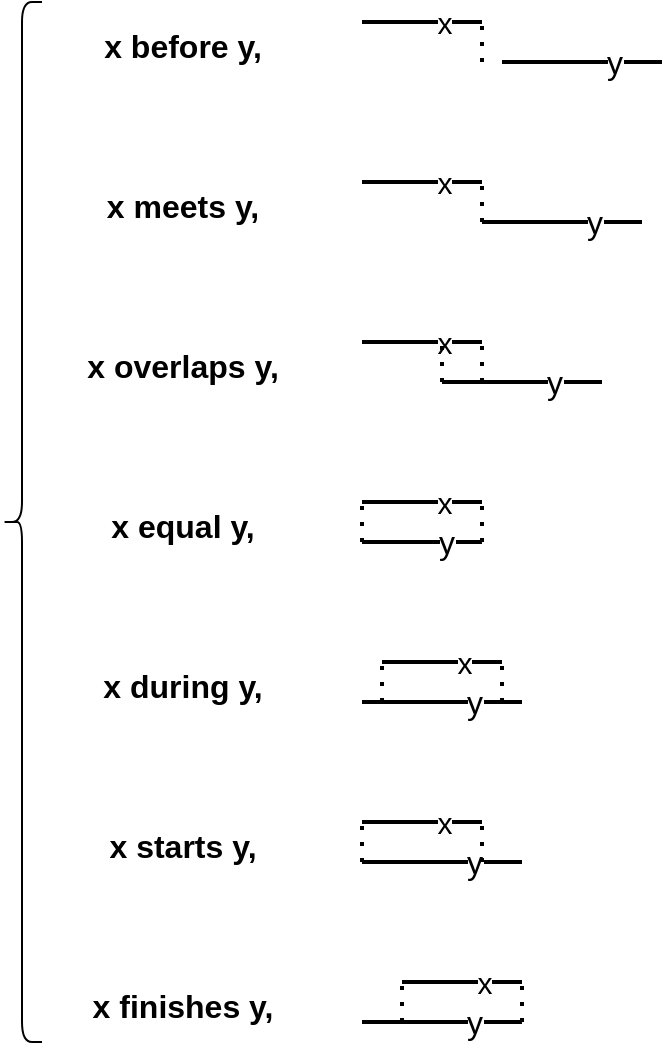 <mxfile version="17.1.2" type="github">
  <diagram id="mgv2ylvD_XQzCb-_KODL" name="Page-1">
    <mxGraphModel dx="1422" dy="813" grid="1" gridSize="10" guides="1" tooltips="1" connect="1" arrows="1" fold="1" page="1" pageScale="1" pageWidth="827" pageHeight="1169" math="0" shadow="0">
      <root>
        <mxCell id="0" />
        <mxCell id="1" parent="0" />
        <mxCell id="SaPh2zSbcyw4TlKx-Lw8-1" value="" style="shape=curlyBracket;whiteSpace=wrap;html=1;rounded=1;" parent="1" vertex="1">
          <mxGeometry x="220" y="160" width="20" height="520" as="geometry" />
        </mxCell>
        <mxCell id="SaPh2zSbcyw4TlKx-Lw8-2" value="" style="endArrow=none;html=1;rounded=0;strokeWidth=2;" parent="1" edge="1">
          <mxGeometry width="50" height="50" relative="1" as="geometry">
            <mxPoint x="400" y="170" as="sourcePoint" />
            <mxPoint x="460" y="170" as="targetPoint" />
          </mxGeometry>
        </mxCell>
        <mxCell id="SaPh2zSbcyw4TlKx-Lw8-5" value="&lt;font style=&quot;font-size: 15px;&quot;&gt;x&lt;/font&gt;" style="edgeLabel;html=1;align=center;verticalAlign=middle;resizable=0;points=[];fontSize=15;" parent="SaPh2zSbcyw4TlKx-Lw8-2" vertex="1" connectable="0">
          <mxGeometry x="0.367" relative="1" as="geometry">
            <mxPoint as="offset" />
          </mxGeometry>
        </mxCell>
        <mxCell id="SaPh2zSbcyw4TlKx-Lw8-3" value="" style="endArrow=none;html=1;rounded=0;strokeWidth=2;" parent="1" edge="1">
          <mxGeometry width="50" height="50" relative="1" as="geometry">
            <mxPoint x="470" y="190" as="sourcePoint" />
            <mxPoint x="550" y="190" as="targetPoint" />
          </mxGeometry>
        </mxCell>
        <mxCell id="SaPh2zSbcyw4TlKx-Lw8-6" value="y" style="edgeLabel;html=1;align=center;verticalAlign=middle;resizable=0;points=[];fontSize=16;" parent="SaPh2zSbcyw4TlKx-Lw8-3" vertex="1" connectable="0">
          <mxGeometry x="0.4" relative="1" as="geometry">
            <mxPoint as="offset" />
          </mxGeometry>
        </mxCell>
        <mxCell id="SaPh2zSbcyw4TlKx-Lw8-4" value="&lt;font style=&quot;font-size: 16px&quot;&gt;x before y,&lt;/font&gt;" style="text;strokeColor=none;fillColor=none;html=1;fontSize=24;fontStyle=1;verticalAlign=middle;align=center;" parent="1" vertex="1">
          <mxGeometry x="240" y="160" width="140" height="40" as="geometry" />
        </mxCell>
        <mxCell id="SaPh2zSbcyw4TlKx-Lw8-7" value="&lt;font style=&quot;font-size: 16px&quot;&gt;x equal y,&lt;/font&gt;" style="text;strokeColor=none;fillColor=none;html=1;fontSize=24;fontStyle=1;verticalAlign=middle;align=center;" parent="1" vertex="1">
          <mxGeometry x="240" y="400" width="140" height="40" as="geometry" />
        </mxCell>
        <mxCell id="SaPh2zSbcyw4TlKx-Lw8-8" value="" style="endArrow=none;html=1;rounded=0;strokeWidth=2;" parent="1" edge="1">
          <mxGeometry width="50" height="50" relative="1" as="geometry">
            <mxPoint x="400" y="250" as="sourcePoint" />
            <mxPoint x="460" y="250" as="targetPoint" />
            <Array as="points">
              <mxPoint x="420" y="250" />
            </Array>
          </mxGeometry>
        </mxCell>
        <mxCell id="SaPh2zSbcyw4TlKx-Lw8-9" value="&lt;font style=&quot;font-size: 15px;&quot;&gt;x&lt;/font&gt;" style="edgeLabel;html=1;align=center;verticalAlign=middle;resizable=0;points=[];fontSize=15;" parent="SaPh2zSbcyw4TlKx-Lw8-8" vertex="1" connectable="0">
          <mxGeometry x="0.367" relative="1" as="geometry">
            <mxPoint as="offset" />
          </mxGeometry>
        </mxCell>
        <mxCell id="SaPh2zSbcyw4TlKx-Lw8-10" value="" style="endArrow=none;html=1;rounded=0;strokeWidth=2;" parent="1" edge="1">
          <mxGeometry width="50" height="50" relative="1" as="geometry">
            <mxPoint x="400" y="430" as="sourcePoint" />
            <mxPoint x="460" y="430" as="targetPoint" />
          </mxGeometry>
        </mxCell>
        <mxCell id="SaPh2zSbcyw4TlKx-Lw8-11" value="y" style="edgeLabel;html=1;align=center;verticalAlign=middle;resizable=0;points=[];fontSize=16;" parent="SaPh2zSbcyw4TlKx-Lw8-10" vertex="1" connectable="0">
          <mxGeometry x="0.4" relative="1" as="geometry">
            <mxPoint as="offset" />
          </mxGeometry>
        </mxCell>
        <mxCell id="SaPh2zSbcyw4TlKx-Lw8-12" value="&lt;font style=&quot;font-size: 16px&quot;&gt;x meets y,&lt;/font&gt;" style="text;strokeColor=none;fillColor=none;html=1;fontSize=24;fontStyle=1;verticalAlign=middle;align=center;" parent="1" vertex="1">
          <mxGeometry x="240" y="240" width="140" height="40" as="geometry" />
        </mxCell>
        <mxCell id="SaPh2zSbcyw4TlKx-Lw8-13" value="" style="endArrow=none;html=1;rounded=0;strokeWidth=2;" parent="1" edge="1">
          <mxGeometry width="50" height="50" relative="1" as="geometry">
            <mxPoint x="400" y="330" as="sourcePoint" />
            <mxPoint x="460" y="330" as="targetPoint" />
            <Array as="points">
              <mxPoint x="420" y="330" />
            </Array>
          </mxGeometry>
        </mxCell>
        <mxCell id="SaPh2zSbcyw4TlKx-Lw8-14" value="&lt;font style=&quot;font-size: 15px;&quot;&gt;x&lt;/font&gt;" style="edgeLabel;html=1;align=center;verticalAlign=middle;resizable=0;points=[];fontSize=15;" parent="SaPh2zSbcyw4TlKx-Lw8-13" vertex="1" connectable="0">
          <mxGeometry x="0.367" relative="1" as="geometry">
            <mxPoint as="offset" />
          </mxGeometry>
        </mxCell>
        <mxCell id="SaPh2zSbcyw4TlKx-Lw8-15" value="" style="endArrow=none;html=1;rounded=0;strokeWidth=2;" parent="1" edge="1">
          <mxGeometry width="50" height="50" relative="1" as="geometry">
            <mxPoint x="460" y="270" as="sourcePoint" />
            <mxPoint x="540" y="270" as="targetPoint" />
          </mxGeometry>
        </mxCell>
        <mxCell id="SaPh2zSbcyw4TlKx-Lw8-16" value="y" style="edgeLabel;html=1;align=center;verticalAlign=middle;resizable=0;points=[];fontSize=16;" parent="SaPh2zSbcyw4TlKx-Lw8-15" vertex="1" connectable="0">
          <mxGeometry x="0.4" relative="1" as="geometry">
            <mxPoint as="offset" />
          </mxGeometry>
        </mxCell>
        <mxCell id="SaPh2zSbcyw4TlKx-Lw8-17" value="&lt;font style=&quot;font-size: 16px&quot;&gt;x overlaps y,&lt;/font&gt;" style="text;strokeColor=none;fillColor=none;html=1;fontSize=24;fontStyle=1;verticalAlign=middle;align=center;" parent="1" vertex="1">
          <mxGeometry x="240" y="320" width="140" height="40" as="geometry" />
        </mxCell>
        <mxCell id="SaPh2zSbcyw4TlKx-Lw8-18" value="" style="endArrow=none;html=1;rounded=0;strokeWidth=2;" parent="1" edge="1">
          <mxGeometry width="50" height="50" relative="1" as="geometry">
            <mxPoint x="400" y="410" as="sourcePoint" />
            <mxPoint x="460" y="410" as="targetPoint" />
            <Array as="points">
              <mxPoint x="420" y="410" />
            </Array>
          </mxGeometry>
        </mxCell>
        <mxCell id="SaPh2zSbcyw4TlKx-Lw8-19" value="&lt;font style=&quot;font-size: 15px;&quot;&gt;x&lt;/font&gt;" style="edgeLabel;html=1;align=center;verticalAlign=middle;resizable=0;points=[];fontSize=15;" parent="SaPh2zSbcyw4TlKx-Lw8-18" vertex="1" connectable="0">
          <mxGeometry x="0.367" relative="1" as="geometry">
            <mxPoint as="offset" />
          </mxGeometry>
        </mxCell>
        <mxCell id="SaPh2zSbcyw4TlKx-Lw8-20" value="" style="endArrow=none;html=1;rounded=0;strokeWidth=2;" parent="1" edge="1">
          <mxGeometry width="50" height="50" relative="1" as="geometry">
            <mxPoint x="440" y="350" as="sourcePoint" />
            <mxPoint x="520" y="350" as="targetPoint" />
          </mxGeometry>
        </mxCell>
        <mxCell id="SaPh2zSbcyw4TlKx-Lw8-21" value="y" style="edgeLabel;html=1;align=center;verticalAlign=middle;resizable=0;points=[];fontSize=16;" parent="SaPh2zSbcyw4TlKx-Lw8-20" vertex="1" connectable="0">
          <mxGeometry x="0.4" relative="1" as="geometry">
            <mxPoint as="offset" />
          </mxGeometry>
        </mxCell>
        <mxCell id="SaPh2zSbcyw4TlKx-Lw8-22" value="&lt;font style=&quot;font-size: 16px&quot;&gt;x during y,&lt;/font&gt;" style="text;strokeColor=none;fillColor=none;html=1;fontSize=24;fontStyle=1;verticalAlign=middle;align=center;" parent="1" vertex="1">
          <mxGeometry x="240" y="480" width="140" height="40" as="geometry" />
        </mxCell>
        <mxCell id="SaPh2zSbcyw4TlKx-Lw8-23" value="" style="endArrow=none;html=1;rounded=0;strokeWidth=2;" parent="1" edge="1">
          <mxGeometry width="50" height="50" relative="1" as="geometry">
            <mxPoint x="410" y="490" as="sourcePoint" />
            <mxPoint x="470" y="490" as="targetPoint" />
            <Array as="points">
              <mxPoint x="430" y="490" />
            </Array>
          </mxGeometry>
        </mxCell>
        <mxCell id="SaPh2zSbcyw4TlKx-Lw8-24" value="&lt;font style=&quot;font-size: 15px;&quot;&gt;x&lt;/font&gt;" style="edgeLabel;html=1;align=center;verticalAlign=middle;resizable=0;points=[];fontSize=15;" parent="SaPh2zSbcyw4TlKx-Lw8-23" vertex="1" connectable="0">
          <mxGeometry x="0.367" relative="1" as="geometry">
            <mxPoint as="offset" />
          </mxGeometry>
        </mxCell>
        <mxCell id="SaPh2zSbcyw4TlKx-Lw8-25" value="" style="endArrow=none;html=1;rounded=0;strokeWidth=2;" parent="1" edge="1">
          <mxGeometry width="50" height="50" relative="1" as="geometry">
            <mxPoint x="400" y="510" as="sourcePoint" />
            <mxPoint x="480" y="510" as="targetPoint" />
          </mxGeometry>
        </mxCell>
        <mxCell id="SaPh2zSbcyw4TlKx-Lw8-26" value="y" style="edgeLabel;html=1;align=center;verticalAlign=middle;resizable=0;points=[];fontSize=16;" parent="SaPh2zSbcyw4TlKx-Lw8-25" vertex="1" connectable="0">
          <mxGeometry x="0.4" relative="1" as="geometry">
            <mxPoint as="offset" />
          </mxGeometry>
        </mxCell>
        <mxCell id="SaPh2zSbcyw4TlKx-Lw8-27" value="&lt;font style=&quot;font-size: 16px&quot;&gt;x starts y,&lt;/font&gt;" style="text;strokeColor=none;fillColor=none;html=1;fontSize=24;fontStyle=1;verticalAlign=middle;align=center;" parent="1" vertex="1">
          <mxGeometry x="240" y="560" width="140" height="40" as="geometry" />
        </mxCell>
        <mxCell id="SaPh2zSbcyw4TlKx-Lw8-28" value="&lt;font style=&quot;font-size: 16px&quot;&gt;x finishes y,&lt;/font&gt;" style="text;strokeColor=none;fillColor=none;html=1;fontSize=24;fontStyle=1;verticalAlign=middle;align=center;" parent="1" vertex="1">
          <mxGeometry x="240" y="640" width="140" height="40" as="geometry" />
        </mxCell>
        <mxCell id="SaPh2zSbcyw4TlKx-Lw8-29" value="" style="endArrow=none;html=1;rounded=0;strokeWidth=2;" parent="1" edge="1">
          <mxGeometry width="50" height="50" relative="1" as="geometry">
            <mxPoint x="400" y="570" as="sourcePoint" />
            <mxPoint x="460" y="570" as="targetPoint" />
            <Array as="points">
              <mxPoint x="420" y="570" />
            </Array>
          </mxGeometry>
        </mxCell>
        <mxCell id="SaPh2zSbcyw4TlKx-Lw8-30" value="&lt;font style=&quot;font-size: 15px;&quot;&gt;x&lt;/font&gt;" style="edgeLabel;html=1;align=center;verticalAlign=middle;resizable=0;points=[];fontSize=15;" parent="SaPh2zSbcyw4TlKx-Lw8-29" vertex="1" connectable="0">
          <mxGeometry x="0.367" relative="1" as="geometry">
            <mxPoint as="offset" />
          </mxGeometry>
        </mxCell>
        <mxCell id="SaPh2zSbcyw4TlKx-Lw8-31" value="" style="endArrow=none;html=1;rounded=0;strokeWidth=2;" parent="1" edge="1">
          <mxGeometry width="50" height="50" relative="1" as="geometry">
            <mxPoint x="400" y="590" as="sourcePoint" />
            <mxPoint x="480" y="590" as="targetPoint" />
          </mxGeometry>
        </mxCell>
        <mxCell id="SaPh2zSbcyw4TlKx-Lw8-32" value="y" style="edgeLabel;html=1;align=center;verticalAlign=middle;resizable=0;points=[];fontSize=16;" parent="SaPh2zSbcyw4TlKx-Lw8-31" vertex="1" connectable="0">
          <mxGeometry x="0.4" relative="1" as="geometry">
            <mxPoint as="offset" />
          </mxGeometry>
        </mxCell>
        <mxCell id="SaPh2zSbcyw4TlKx-Lw8-33" value="" style="endArrow=none;html=1;rounded=0;strokeWidth=2;" parent="1" edge="1">
          <mxGeometry width="50" height="50" relative="1" as="geometry">
            <mxPoint x="420" y="650" as="sourcePoint" />
            <mxPoint x="480" y="650" as="targetPoint" />
            <Array as="points">
              <mxPoint x="440" y="650" />
            </Array>
          </mxGeometry>
        </mxCell>
        <mxCell id="SaPh2zSbcyw4TlKx-Lw8-34" value="&lt;font style=&quot;font-size: 15px;&quot;&gt;x&lt;/font&gt;" style="edgeLabel;html=1;align=center;verticalAlign=middle;resizable=0;points=[];fontSize=15;" parent="SaPh2zSbcyw4TlKx-Lw8-33" vertex="1" connectable="0">
          <mxGeometry x="0.367" relative="1" as="geometry">
            <mxPoint as="offset" />
          </mxGeometry>
        </mxCell>
        <mxCell id="SaPh2zSbcyw4TlKx-Lw8-35" value="" style="endArrow=none;html=1;rounded=0;strokeWidth=2;" parent="1" edge="1">
          <mxGeometry width="50" height="50" relative="1" as="geometry">
            <mxPoint x="400" y="670" as="sourcePoint" />
            <mxPoint x="480" y="670" as="targetPoint" />
          </mxGeometry>
        </mxCell>
        <mxCell id="SaPh2zSbcyw4TlKx-Lw8-36" value="y" style="edgeLabel;html=1;align=center;verticalAlign=middle;resizable=0;points=[];fontSize=16;" parent="SaPh2zSbcyw4TlKx-Lw8-35" vertex="1" connectable="0">
          <mxGeometry x="0.4" relative="1" as="geometry">
            <mxPoint as="offset" />
          </mxGeometry>
        </mxCell>
        <mxCell id="SaPh2zSbcyw4TlKx-Lw8-38" value="" style="endArrow=none;dashed=1;html=1;dashPattern=1 3;strokeWidth=2;rounded=0;fontSize=15;" parent="1" edge="1">
          <mxGeometry width="50" height="50" relative="1" as="geometry">
            <mxPoint x="460" y="190" as="sourcePoint" />
            <mxPoint x="460" y="170" as="targetPoint" />
          </mxGeometry>
        </mxCell>
        <mxCell id="SaPh2zSbcyw4TlKx-Lw8-39" value="" style="endArrow=none;dashed=1;html=1;dashPattern=1 3;strokeWidth=2;rounded=0;fontSize=15;" parent="1" edge="1">
          <mxGeometry width="50" height="50" relative="1" as="geometry">
            <mxPoint x="400" y="430" as="sourcePoint" />
            <mxPoint x="400" y="410" as="targetPoint" />
          </mxGeometry>
        </mxCell>
        <mxCell id="SaPh2zSbcyw4TlKx-Lw8-40" value="" style="endArrow=none;dashed=1;html=1;dashPattern=1 3;strokeWidth=2;rounded=0;fontSize=15;" parent="1" edge="1">
          <mxGeometry width="50" height="50" relative="1" as="geometry">
            <mxPoint x="460" y="270" as="sourcePoint" />
            <mxPoint x="460" y="250" as="targetPoint" />
          </mxGeometry>
        </mxCell>
        <mxCell id="SaPh2zSbcyw4TlKx-Lw8-41" value="" style="endArrow=none;dashed=1;html=1;dashPattern=1 3;strokeWidth=2;rounded=0;fontSize=15;" parent="1" edge="1">
          <mxGeometry width="50" height="50" relative="1" as="geometry">
            <mxPoint x="460" y="350" as="sourcePoint" />
            <mxPoint x="460" y="330" as="targetPoint" />
          </mxGeometry>
        </mxCell>
        <mxCell id="SaPh2zSbcyw4TlKx-Lw8-42" value="" style="endArrow=none;dashed=1;html=1;dashPattern=1 3;strokeWidth=2;rounded=0;fontSize=15;" parent="1" edge="1">
          <mxGeometry width="50" height="50" relative="1" as="geometry">
            <mxPoint x="460" y="430" as="sourcePoint" />
            <mxPoint x="460" y="410" as="targetPoint" />
          </mxGeometry>
        </mxCell>
        <mxCell id="SaPh2zSbcyw4TlKx-Lw8-43" value="" style="endArrow=none;dashed=1;html=1;dashPattern=1 3;strokeWidth=2;rounded=0;fontSize=15;" parent="1" edge="1">
          <mxGeometry width="50" height="50" relative="1" as="geometry">
            <mxPoint x="440" y="350" as="sourcePoint" />
            <mxPoint x="440" y="330" as="targetPoint" />
          </mxGeometry>
        </mxCell>
        <mxCell id="SaPh2zSbcyw4TlKx-Lw8-44" value="" style="endArrow=none;dashed=1;html=1;dashPattern=1 3;strokeWidth=2;rounded=0;fontSize=15;" parent="1" edge="1">
          <mxGeometry width="50" height="50" relative="1" as="geometry">
            <mxPoint x="470" y="510" as="sourcePoint" />
            <mxPoint x="470" y="490" as="targetPoint" />
          </mxGeometry>
        </mxCell>
        <mxCell id="SaPh2zSbcyw4TlKx-Lw8-45" value="" style="endArrow=none;dashed=1;html=1;dashPattern=1 3;strokeWidth=2;rounded=0;fontSize=15;" parent="1" edge="1">
          <mxGeometry width="50" height="50" relative="1" as="geometry">
            <mxPoint x="410" y="510" as="sourcePoint" />
            <mxPoint x="410" y="490" as="targetPoint" />
          </mxGeometry>
        </mxCell>
        <mxCell id="SaPh2zSbcyw4TlKx-Lw8-46" value="" style="endArrow=none;dashed=1;html=1;dashPattern=1 3;strokeWidth=2;rounded=0;fontSize=15;" parent="1" edge="1">
          <mxGeometry width="50" height="50" relative="1" as="geometry">
            <mxPoint x="460" y="590" as="sourcePoint" />
            <mxPoint x="460" y="570" as="targetPoint" />
          </mxGeometry>
        </mxCell>
        <mxCell id="SaPh2zSbcyw4TlKx-Lw8-47" value="" style="endArrow=none;dashed=1;html=1;dashPattern=1 3;strokeWidth=2;rounded=0;fontSize=15;" parent="1" edge="1">
          <mxGeometry width="50" height="50" relative="1" as="geometry">
            <mxPoint x="400" y="590" as="sourcePoint" />
            <mxPoint x="400" y="570" as="targetPoint" />
          </mxGeometry>
        </mxCell>
        <mxCell id="SaPh2zSbcyw4TlKx-Lw8-48" value="" style="endArrow=none;dashed=1;html=1;dashPattern=1 3;strokeWidth=2;rounded=0;fontSize=15;" parent="1" edge="1">
          <mxGeometry width="50" height="50" relative="1" as="geometry">
            <mxPoint x="480" y="670" as="sourcePoint" />
            <mxPoint x="480" y="650" as="targetPoint" />
          </mxGeometry>
        </mxCell>
        <mxCell id="SaPh2zSbcyw4TlKx-Lw8-49" value="" style="endArrow=none;dashed=1;html=1;dashPattern=1 3;strokeWidth=2;rounded=0;fontSize=15;" parent="1" edge="1">
          <mxGeometry width="50" height="50" relative="1" as="geometry">
            <mxPoint x="420" y="670" as="sourcePoint" />
            <mxPoint x="420" y="650" as="targetPoint" />
          </mxGeometry>
        </mxCell>
      </root>
    </mxGraphModel>
  </diagram>
</mxfile>
